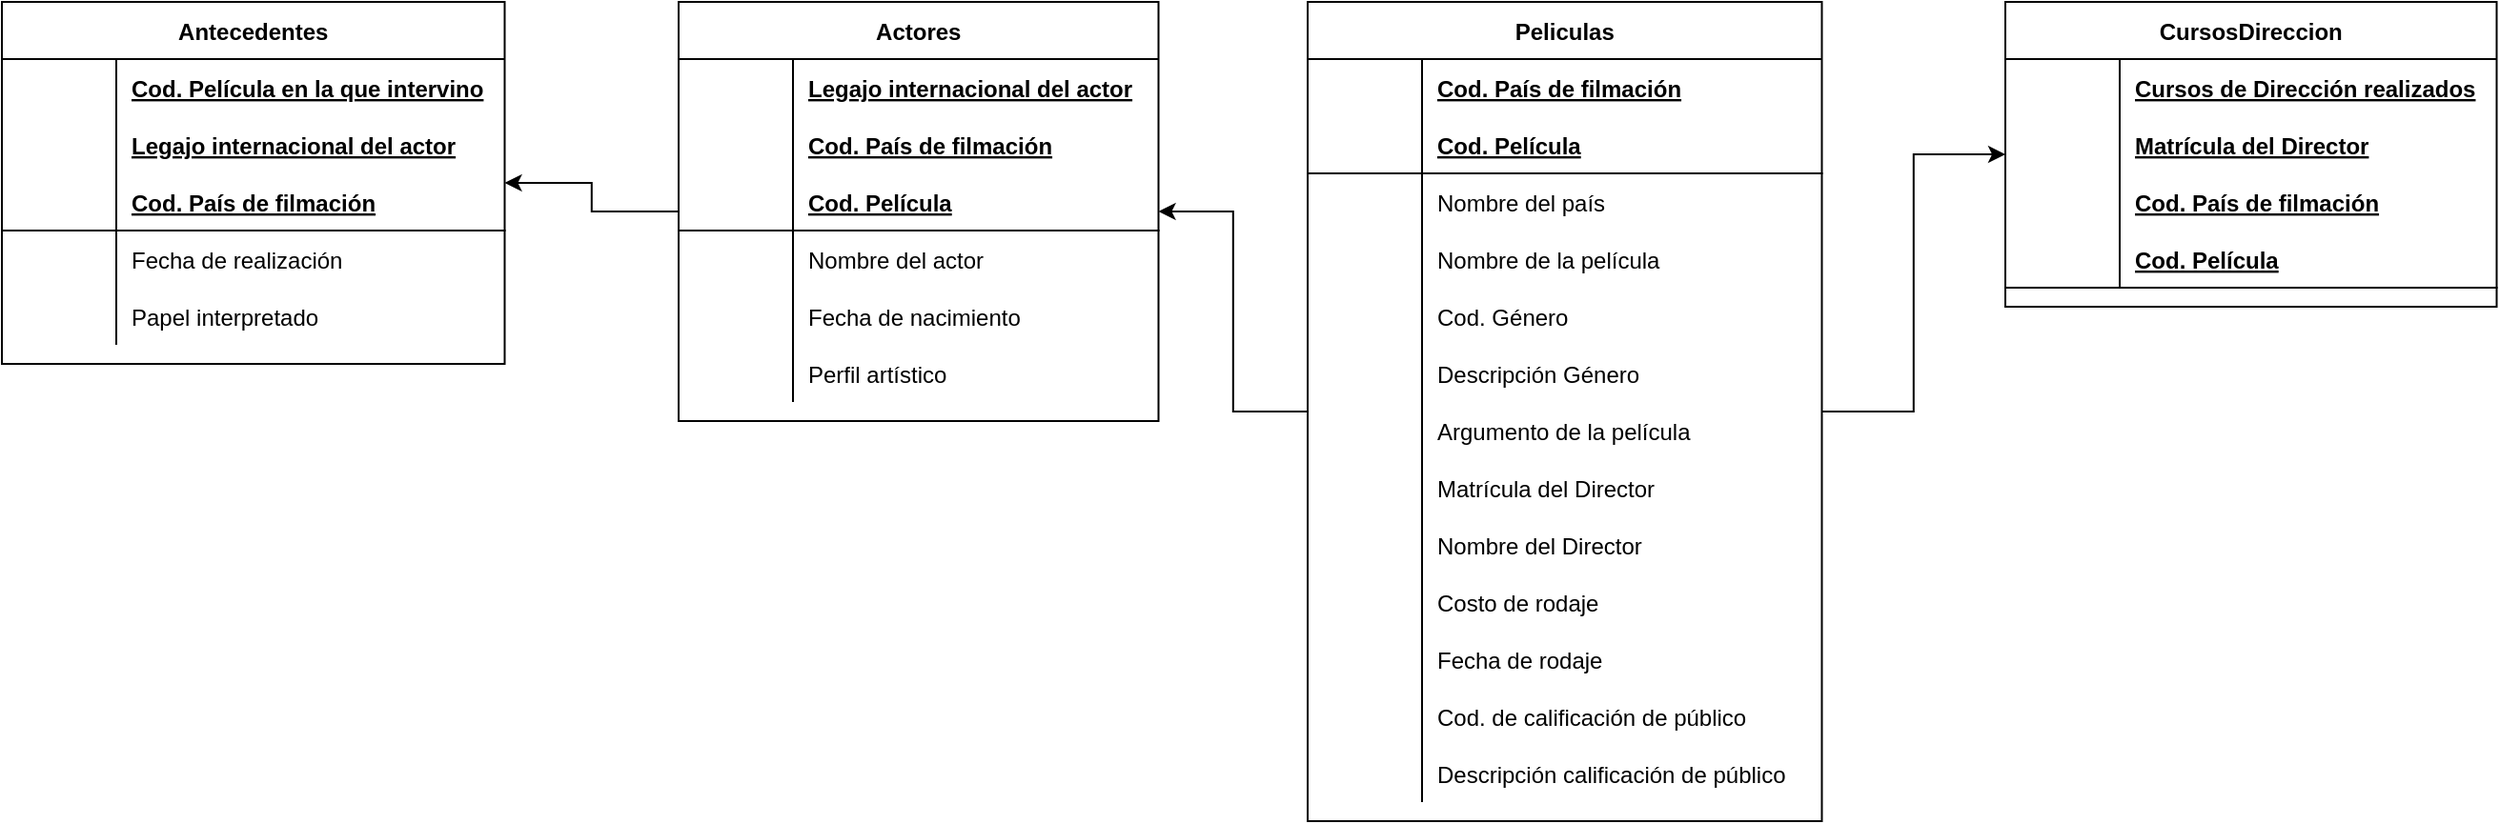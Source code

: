 <mxfile version="14.6.6" type="device"><diagram id="R2lEEEUBdFMjLlhIrx00" name="Page-1"><mxGraphModel dx="1822" dy="776" grid="0" gridSize="10" guides="1" tooltips="1" connect="1" arrows="1" fold="1" page="0" pageScale="1" pageWidth="850" pageHeight="1100" math="0" shadow="0" extFonts="Permanent Marker^https://fonts.googleapis.com/css?family=Permanent+Marker"><root><mxCell id="0"/><mxCell id="1" parent="0"/><mxCell id="FYzGkgCcQQeUdny1Y622-147" style="edgeStyle=orthogonalEdgeStyle;rounded=0;orthogonalLoop=1;jettySize=auto;html=1;" parent="1" source="FYzGkgCcQQeUdny1Y622-11" target="FYzGkgCcQQeUdny1Y622-39" edge="1"><mxGeometry relative="1" as="geometry"/></mxCell><mxCell id="FYzGkgCcQQeUdny1Y622-148" style="edgeStyle=orthogonalEdgeStyle;rounded=0;orthogonalLoop=1;jettySize=auto;html=1;" parent="1" source="FYzGkgCcQQeUdny1Y622-11" target="FYzGkgCcQQeUdny1Y622-64" edge="1"><mxGeometry relative="1" as="geometry"/></mxCell><mxCell id="FYzGkgCcQQeUdny1Y622-11" value="Peliculas" style="shape=table;startSize=30;container=1;collapsible=1;childLayout=tableLayout;fixedRows=1;rowLines=0;fontStyle=1;align=center;resizeLast=1;" parent="1" vertex="1"><mxGeometry x="435" y="108" width="269.75" height="430" as="geometry"/></mxCell><mxCell id="FYzGkgCcQQeUdny1Y622-12" value="" style="shape=partialRectangle;collapsible=0;dropTarget=0;pointerEvents=0;fillColor=none;top=0;left=0;bottom=0;right=0;points=[[0,0.5],[1,0.5]];portConstraint=eastwest;" parent="FYzGkgCcQQeUdny1Y622-11" vertex="1"><mxGeometry y="30" width="269.75" height="30" as="geometry"/></mxCell><mxCell id="FYzGkgCcQQeUdny1Y622-13" value="" style="shape=partialRectangle;connectable=0;fillColor=none;top=0;left=0;bottom=0;right=0;fontStyle=1;overflow=hidden;" parent="FYzGkgCcQQeUdny1Y622-12" vertex="1"><mxGeometry width="60" height="30" as="geometry"/></mxCell><mxCell id="FYzGkgCcQQeUdny1Y622-14" value="Cod. País de filmación" style="shape=partialRectangle;connectable=0;fillColor=none;top=0;left=0;bottom=0;right=0;align=left;spacingLeft=6;fontStyle=5;overflow=hidden;" parent="FYzGkgCcQQeUdny1Y622-12" vertex="1"><mxGeometry x="60" width="209.75" height="30" as="geometry"/></mxCell><mxCell id="FYzGkgCcQQeUdny1Y622-15" value="" style="shape=partialRectangle;collapsible=0;dropTarget=0;pointerEvents=0;fillColor=none;top=0;left=0;bottom=1;right=0;points=[[0,0.5],[1,0.5]];portConstraint=eastwest;" parent="FYzGkgCcQQeUdny1Y622-11" vertex="1"><mxGeometry y="60" width="269.75" height="30" as="geometry"/></mxCell><mxCell id="FYzGkgCcQQeUdny1Y622-16" value="" style="shape=partialRectangle;connectable=0;fillColor=none;top=0;left=0;bottom=0;right=0;fontStyle=1;overflow=hidden;" parent="FYzGkgCcQQeUdny1Y622-15" vertex="1"><mxGeometry width="60" height="30" as="geometry"/></mxCell><mxCell id="FYzGkgCcQQeUdny1Y622-17" value="Cod. Película" style="shape=partialRectangle;connectable=0;fillColor=none;top=0;left=0;bottom=0;right=0;align=left;spacingLeft=6;fontStyle=5;overflow=hidden;" parent="FYzGkgCcQQeUdny1Y622-15" vertex="1"><mxGeometry x="60" width="209.75" height="30" as="geometry"/></mxCell><mxCell id="FYzGkgCcQQeUdny1Y622-18" value="" style="shape=partialRectangle;collapsible=0;dropTarget=0;pointerEvents=0;fillColor=none;top=0;left=0;bottom=0;right=0;points=[[0,0.5],[1,0.5]];portConstraint=eastwest;" parent="FYzGkgCcQQeUdny1Y622-11" vertex="1"><mxGeometry y="90" width="269.75" height="30" as="geometry"/></mxCell><mxCell id="FYzGkgCcQQeUdny1Y622-19" value="" style="shape=partialRectangle;connectable=0;fillColor=none;top=0;left=0;bottom=0;right=0;editable=1;overflow=hidden;" parent="FYzGkgCcQQeUdny1Y622-18" vertex="1"><mxGeometry width="60" height="30" as="geometry"/></mxCell><mxCell id="FYzGkgCcQQeUdny1Y622-20" value="Nombre del país" style="shape=partialRectangle;connectable=0;fillColor=none;top=0;left=0;bottom=0;right=0;align=left;spacingLeft=6;overflow=hidden;" parent="FYzGkgCcQQeUdny1Y622-18" vertex="1"><mxGeometry x="60" width="209.75" height="30" as="geometry"/></mxCell><mxCell id="FYzGkgCcQQeUdny1Y622-36" style="shape=partialRectangle;collapsible=0;dropTarget=0;pointerEvents=0;fillColor=none;top=0;left=0;bottom=0;right=0;points=[[0,0.5],[1,0.5]];portConstraint=eastwest;" parent="FYzGkgCcQQeUdny1Y622-11" vertex="1"><mxGeometry y="120" width="269.75" height="30" as="geometry"/></mxCell><mxCell id="FYzGkgCcQQeUdny1Y622-37" style="shape=partialRectangle;connectable=0;fillColor=none;top=0;left=0;bottom=0;right=0;editable=1;overflow=hidden;" parent="FYzGkgCcQQeUdny1Y622-36" vertex="1"><mxGeometry width="60" height="30" as="geometry"/></mxCell><mxCell id="FYzGkgCcQQeUdny1Y622-38" value="Nombre de la película" style="shape=partialRectangle;connectable=0;fillColor=none;top=0;left=0;bottom=0;right=0;align=left;spacingLeft=6;overflow=hidden;" parent="FYzGkgCcQQeUdny1Y622-36" vertex="1"><mxGeometry x="60" width="209.75" height="30" as="geometry"/></mxCell><mxCell id="FYzGkgCcQQeUdny1Y622-33" style="shape=partialRectangle;collapsible=0;dropTarget=0;pointerEvents=0;fillColor=none;top=0;left=0;bottom=0;right=0;points=[[0,0.5],[1,0.5]];portConstraint=eastwest;" parent="FYzGkgCcQQeUdny1Y622-11" vertex="1"><mxGeometry y="150" width="269.75" height="30" as="geometry"/></mxCell><mxCell id="FYzGkgCcQQeUdny1Y622-34" style="shape=partialRectangle;connectable=0;fillColor=none;top=0;left=0;bottom=0;right=0;editable=1;overflow=hidden;" parent="FYzGkgCcQQeUdny1Y622-33" vertex="1"><mxGeometry width="60" height="30" as="geometry"/></mxCell><mxCell id="FYzGkgCcQQeUdny1Y622-35" value="Cod. Género" style="shape=partialRectangle;connectable=0;fillColor=none;top=0;left=0;bottom=0;right=0;align=left;spacingLeft=6;overflow=hidden;" parent="FYzGkgCcQQeUdny1Y622-33" vertex="1"><mxGeometry x="60" width="209.75" height="30" as="geometry"/></mxCell><mxCell id="FYzGkgCcQQeUdny1Y622-30" style="shape=partialRectangle;collapsible=0;dropTarget=0;pointerEvents=0;fillColor=none;top=0;left=0;bottom=0;right=0;points=[[0,0.5],[1,0.5]];portConstraint=eastwest;" parent="FYzGkgCcQQeUdny1Y622-11" vertex="1"><mxGeometry y="180" width="269.75" height="30" as="geometry"/></mxCell><mxCell id="FYzGkgCcQQeUdny1Y622-31" style="shape=partialRectangle;connectable=0;fillColor=none;top=0;left=0;bottom=0;right=0;editable=1;overflow=hidden;" parent="FYzGkgCcQQeUdny1Y622-30" vertex="1"><mxGeometry width="60" height="30" as="geometry"/></mxCell><mxCell id="FYzGkgCcQQeUdny1Y622-32" value="Descripción Género" style="shape=partialRectangle;connectable=0;fillColor=none;top=0;left=0;bottom=0;right=0;align=left;spacingLeft=6;overflow=hidden;" parent="FYzGkgCcQQeUdny1Y622-30" vertex="1"><mxGeometry x="60" width="209.75" height="30" as="geometry"/></mxCell><mxCell id="FYzGkgCcQQeUdny1Y622-27" style="shape=partialRectangle;collapsible=0;dropTarget=0;pointerEvents=0;fillColor=none;top=0;left=0;bottom=0;right=0;points=[[0,0.5],[1,0.5]];portConstraint=eastwest;" parent="FYzGkgCcQQeUdny1Y622-11" vertex="1"><mxGeometry y="210" width="269.75" height="30" as="geometry"/></mxCell><mxCell id="FYzGkgCcQQeUdny1Y622-28" style="shape=partialRectangle;connectable=0;fillColor=none;top=0;left=0;bottom=0;right=0;editable=1;overflow=hidden;" parent="FYzGkgCcQQeUdny1Y622-27" vertex="1"><mxGeometry width="60" height="30" as="geometry"/></mxCell><mxCell id="FYzGkgCcQQeUdny1Y622-29" value="Argumento de la película" style="shape=partialRectangle;connectable=0;fillColor=none;top=0;left=0;bottom=0;right=0;align=left;spacingLeft=6;overflow=hidden;" parent="FYzGkgCcQQeUdny1Y622-27" vertex="1"><mxGeometry x="60" width="209.75" height="30" as="geometry"/></mxCell><mxCell id="FYzGkgCcQQeUdny1Y622-21" value="" style="shape=partialRectangle;collapsible=0;dropTarget=0;pointerEvents=0;fillColor=none;top=0;left=0;bottom=0;right=0;points=[[0,0.5],[1,0.5]];portConstraint=eastwest;" parent="FYzGkgCcQQeUdny1Y622-11" vertex="1"><mxGeometry y="240" width="269.75" height="30" as="geometry"/></mxCell><mxCell id="FYzGkgCcQQeUdny1Y622-22" value="" style="shape=partialRectangle;connectable=0;fillColor=none;top=0;left=0;bottom=0;right=0;editable=1;overflow=hidden;" parent="FYzGkgCcQQeUdny1Y622-21" vertex="1"><mxGeometry width="60" height="30" as="geometry"/></mxCell><mxCell id="FYzGkgCcQQeUdny1Y622-23" value="Matrícula del Director" style="shape=partialRectangle;connectable=0;fillColor=none;top=0;left=0;bottom=0;right=0;align=left;spacingLeft=6;overflow=hidden;" parent="FYzGkgCcQQeUdny1Y622-21" vertex="1"><mxGeometry x="60" width="209.75" height="30" as="geometry"/></mxCell><mxCell id="FYzGkgCcQQeUdny1Y622-61" style="shape=partialRectangle;collapsible=0;dropTarget=0;pointerEvents=0;fillColor=none;top=0;left=0;bottom=0;right=0;points=[[0,0.5],[1,0.5]];portConstraint=eastwest;" parent="FYzGkgCcQQeUdny1Y622-11" vertex="1"><mxGeometry y="270" width="269.75" height="30" as="geometry"/></mxCell><mxCell id="FYzGkgCcQQeUdny1Y622-62" style="shape=partialRectangle;connectable=0;fillColor=none;top=0;left=0;bottom=0;right=0;editable=1;overflow=hidden;" parent="FYzGkgCcQQeUdny1Y622-61" vertex="1"><mxGeometry width="60" height="30" as="geometry"/></mxCell><mxCell id="FYzGkgCcQQeUdny1Y622-63" value="Nombre del Director" style="shape=partialRectangle;connectable=0;fillColor=none;top=0;left=0;bottom=0;right=0;align=left;spacingLeft=6;overflow=hidden;" parent="FYzGkgCcQQeUdny1Y622-61" vertex="1"><mxGeometry x="60" width="209.75" height="30" as="geometry"/></mxCell><mxCell id="FYzGkgCcQQeUdny1Y622-58" style="shape=partialRectangle;collapsible=0;dropTarget=0;pointerEvents=0;fillColor=none;top=0;left=0;bottom=0;right=0;points=[[0,0.5],[1,0.5]];portConstraint=eastwest;" parent="FYzGkgCcQQeUdny1Y622-11" vertex="1"><mxGeometry y="300" width="269.75" height="30" as="geometry"/></mxCell><mxCell id="FYzGkgCcQQeUdny1Y622-59" style="shape=partialRectangle;connectable=0;fillColor=none;top=0;left=0;bottom=0;right=0;editable=1;overflow=hidden;" parent="FYzGkgCcQQeUdny1Y622-58" vertex="1"><mxGeometry width="60" height="30" as="geometry"/></mxCell><mxCell id="FYzGkgCcQQeUdny1Y622-60" value="Costo de rodaje" style="shape=partialRectangle;connectable=0;fillColor=none;top=0;left=0;bottom=0;right=0;align=left;spacingLeft=6;overflow=hidden;" parent="FYzGkgCcQQeUdny1Y622-58" vertex="1"><mxGeometry x="60" width="209.75" height="30" as="geometry"/></mxCell><mxCell id="FYzGkgCcQQeUdny1Y622-55" style="shape=partialRectangle;collapsible=0;dropTarget=0;pointerEvents=0;fillColor=none;top=0;left=0;bottom=0;right=0;points=[[0,0.5],[1,0.5]];portConstraint=eastwest;" parent="FYzGkgCcQQeUdny1Y622-11" vertex="1"><mxGeometry y="330" width="269.75" height="30" as="geometry"/></mxCell><mxCell id="FYzGkgCcQQeUdny1Y622-56" style="shape=partialRectangle;connectable=0;fillColor=none;top=0;left=0;bottom=0;right=0;editable=1;overflow=hidden;" parent="FYzGkgCcQQeUdny1Y622-55" vertex="1"><mxGeometry width="60" height="30" as="geometry"/></mxCell><mxCell id="FYzGkgCcQQeUdny1Y622-57" value="Fecha de rodaje" style="shape=partialRectangle;connectable=0;fillColor=none;top=0;left=0;bottom=0;right=0;align=left;spacingLeft=6;overflow=hidden;" parent="FYzGkgCcQQeUdny1Y622-55" vertex="1"><mxGeometry x="60" width="209.75" height="30" as="geometry"/></mxCell><mxCell id="FYzGkgCcQQeUdny1Y622-52" style="shape=partialRectangle;collapsible=0;dropTarget=0;pointerEvents=0;fillColor=none;top=0;left=0;bottom=0;right=0;points=[[0,0.5],[1,0.5]];portConstraint=eastwest;" parent="FYzGkgCcQQeUdny1Y622-11" vertex="1"><mxGeometry y="360" width="269.75" height="30" as="geometry"/></mxCell><mxCell id="FYzGkgCcQQeUdny1Y622-53" style="shape=partialRectangle;connectable=0;fillColor=none;top=0;left=0;bottom=0;right=0;editable=1;overflow=hidden;" parent="FYzGkgCcQQeUdny1Y622-52" vertex="1"><mxGeometry width="60" height="30" as="geometry"/></mxCell><mxCell id="FYzGkgCcQQeUdny1Y622-54" value="Cod. de calificación de público" style="shape=partialRectangle;connectable=0;fillColor=none;top=0;left=0;bottom=0;right=0;align=left;spacingLeft=6;overflow=hidden;" parent="FYzGkgCcQQeUdny1Y622-52" vertex="1"><mxGeometry x="60" width="209.75" height="30" as="geometry"/></mxCell><mxCell id="FYzGkgCcQQeUdny1Y622-86" style="shape=partialRectangle;collapsible=0;dropTarget=0;pointerEvents=0;fillColor=none;top=0;left=0;bottom=0;right=0;points=[[0,0.5],[1,0.5]];portConstraint=eastwest;" parent="FYzGkgCcQQeUdny1Y622-11" vertex="1"><mxGeometry y="390" width="269.75" height="30" as="geometry"/></mxCell><mxCell id="FYzGkgCcQQeUdny1Y622-87" style="shape=partialRectangle;connectable=0;fillColor=none;top=0;left=0;bottom=0;right=0;editable=1;overflow=hidden;" parent="FYzGkgCcQQeUdny1Y622-86" vertex="1"><mxGeometry width="60" height="30" as="geometry"/></mxCell><mxCell id="FYzGkgCcQQeUdny1Y622-88" value="Descripción calificación de público" style="shape=partialRectangle;connectable=0;fillColor=none;top=0;left=0;bottom=0;right=0;align=left;spacingLeft=6;overflow=hidden;" parent="FYzGkgCcQQeUdny1Y622-86" vertex="1"><mxGeometry x="60" width="209.75" height="30" as="geometry"/></mxCell><mxCell id="FYzGkgCcQQeUdny1Y622-39" value="CursosDireccion" style="shape=table;startSize=30;container=1;collapsible=1;childLayout=tableLayout;fixedRows=1;rowLines=0;fontStyle=1;align=center;resizeLast=1;" parent="1" vertex="1"><mxGeometry x="801" y="108" width="257.75" height="160" as="geometry"/></mxCell><mxCell id="FYzGkgCcQQeUdny1Y622-40" value="" style="shape=partialRectangle;collapsible=0;dropTarget=0;pointerEvents=0;fillColor=none;top=0;left=0;bottom=0;right=0;points=[[0,0.5],[1,0.5]];portConstraint=eastwest;" parent="FYzGkgCcQQeUdny1Y622-39" vertex="1"><mxGeometry y="30" width="257.75" height="30" as="geometry"/></mxCell><mxCell id="FYzGkgCcQQeUdny1Y622-41" value="" style="shape=partialRectangle;connectable=0;fillColor=none;top=0;left=0;bottom=0;right=0;fontStyle=1;overflow=hidden;" parent="FYzGkgCcQQeUdny1Y622-40" vertex="1"><mxGeometry width="60" height="30" as="geometry"/></mxCell><mxCell id="FYzGkgCcQQeUdny1Y622-42" value="Cursos de Dirección realizados" style="shape=partialRectangle;connectable=0;fillColor=none;top=0;left=0;bottom=0;right=0;align=left;spacingLeft=6;fontStyle=5;overflow=hidden;" parent="FYzGkgCcQQeUdny1Y622-40" vertex="1"><mxGeometry x="60" width="197.75" height="30" as="geometry"/></mxCell><mxCell id="FYzGkgCcQQeUdny1Y622-122" style="shape=partialRectangle;collapsible=0;dropTarget=0;pointerEvents=0;fillColor=none;top=0;left=0;bottom=0;right=0;points=[[0,0.5],[1,0.5]];portConstraint=eastwest;" parent="FYzGkgCcQQeUdny1Y622-39" vertex="1"><mxGeometry y="60" width="257.75" height="30" as="geometry"/></mxCell><mxCell id="FYzGkgCcQQeUdny1Y622-123" style="shape=partialRectangle;connectable=0;fillColor=none;top=0;left=0;bottom=0;right=0;fontStyle=1;overflow=hidden;" parent="FYzGkgCcQQeUdny1Y622-122" vertex="1"><mxGeometry width="60" height="30" as="geometry"/></mxCell><mxCell id="FYzGkgCcQQeUdny1Y622-124" value="Matrícula del Director" style="shape=partialRectangle;connectable=0;fillColor=none;top=0;left=0;bottom=0;right=0;align=left;spacingLeft=6;fontStyle=5;overflow=hidden;" parent="FYzGkgCcQQeUdny1Y622-122" vertex="1"><mxGeometry x="60" width="197.75" height="30" as="geometry"/></mxCell><mxCell id="FYzGkgCcQQeUdny1Y622-119" style="shape=partialRectangle;collapsible=0;dropTarget=0;pointerEvents=0;fillColor=none;top=0;left=0;bottom=0;right=0;points=[[0,0.5],[1,0.5]];portConstraint=eastwest;" parent="FYzGkgCcQQeUdny1Y622-39" vertex="1"><mxGeometry y="90" width="257.75" height="30" as="geometry"/></mxCell><mxCell id="FYzGkgCcQQeUdny1Y622-120" style="shape=partialRectangle;connectable=0;fillColor=none;top=0;left=0;bottom=0;right=0;fontStyle=1;overflow=hidden;" parent="FYzGkgCcQQeUdny1Y622-119" vertex="1"><mxGeometry width="60" height="30" as="geometry"/></mxCell><mxCell id="FYzGkgCcQQeUdny1Y622-121" value="Cod. País de filmación" style="shape=partialRectangle;connectable=0;fillColor=none;top=0;left=0;bottom=0;right=0;align=left;spacingLeft=6;fontStyle=5;overflow=hidden;" parent="FYzGkgCcQQeUdny1Y622-119" vertex="1"><mxGeometry x="60" width="197.75" height="30" as="geometry"/></mxCell><mxCell id="FYzGkgCcQQeUdny1Y622-43" value="" style="shape=partialRectangle;collapsible=0;dropTarget=0;pointerEvents=0;fillColor=none;top=0;left=0;bottom=1;right=0;points=[[0,0.5],[1,0.5]];portConstraint=eastwest;" parent="FYzGkgCcQQeUdny1Y622-39" vertex="1"><mxGeometry y="120" width="257.75" height="30" as="geometry"/></mxCell><mxCell id="FYzGkgCcQQeUdny1Y622-44" value="" style="shape=partialRectangle;connectable=0;fillColor=none;top=0;left=0;bottom=0;right=0;fontStyle=1;overflow=hidden;" parent="FYzGkgCcQQeUdny1Y622-43" vertex="1"><mxGeometry width="60" height="30" as="geometry"/></mxCell><mxCell id="FYzGkgCcQQeUdny1Y622-45" value="Cod. Película" style="shape=partialRectangle;connectable=0;fillColor=none;top=0;left=0;bottom=0;right=0;align=left;spacingLeft=6;fontStyle=5;overflow=hidden;" parent="FYzGkgCcQQeUdny1Y622-43" vertex="1"><mxGeometry x="60" width="197.75" height="30" as="geometry"/></mxCell><mxCell id="FYzGkgCcQQeUdny1Y622-149" style="edgeStyle=orthogonalEdgeStyle;rounded=0;orthogonalLoop=1;jettySize=auto;html=1;" parent="1" source="FYzGkgCcQQeUdny1Y622-64" target="FYzGkgCcQQeUdny1Y622-125" edge="1"><mxGeometry relative="1" as="geometry"/></mxCell><mxCell id="FYzGkgCcQQeUdny1Y622-64" value="Actores" style="shape=table;startSize=30;container=1;collapsible=1;childLayout=tableLayout;fixedRows=1;rowLines=0;fontStyle=1;align=center;resizeLast=1;" parent="1" vertex="1"><mxGeometry x="105" y="108" width="251.75" height="220" as="geometry"/></mxCell><mxCell id="FYzGkgCcQQeUdny1Y622-65" value="" style="shape=partialRectangle;collapsible=0;dropTarget=0;pointerEvents=0;fillColor=none;top=0;left=0;bottom=0;right=0;points=[[0,0.5],[1,0.5]];portConstraint=eastwest;" parent="FYzGkgCcQQeUdny1Y622-64" vertex="1"><mxGeometry y="30" width="251.75" height="30" as="geometry"/></mxCell><mxCell id="FYzGkgCcQQeUdny1Y622-66" value="" style="shape=partialRectangle;connectable=0;fillColor=none;top=0;left=0;bottom=0;right=0;fontStyle=1;overflow=hidden;" parent="FYzGkgCcQQeUdny1Y622-65" vertex="1"><mxGeometry width="60" height="30" as="geometry"/></mxCell><mxCell id="FYzGkgCcQQeUdny1Y622-67" value="Legajo internacional del actor" style="shape=partialRectangle;connectable=0;fillColor=none;top=0;left=0;bottom=0;right=0;align=left;spacingLeft=6;fontStyle=5;overflow=hidden;" parent="FYzGkgCcQQeUdny1Y622-65" vertex="1"><mxGeometry x="60" width="191.75" height="30" as="geometry"/></mxCell><mxCell id="FYzGkgCcQQeUdny1Y622-77" style="shape=partialRectangle;collapsible=0;dropTarget=0;pointerEvents=0;fillColor=none;top=0;left=0;bottom=0;right=0;points=[[0,0.5],[1,0.5]];portConstraint=eastwest;" parent="FYzGkgCcQQeUdny1Y622-64" vertex="1"><mxGeometry y="60" width="251.75" height="30" as="geometry"/></mxCell><mxCell id="FYzGkgCcQQeUdny1Y622-78" style="shape=partialRectangle;connectable=0;fillColor=none;top=0;left=0;bottom=0;right=0;fontStyle=1;overflow=hidden;" parent="FYzGkgCcQQeUdny1Y622-77" vertex="1"><mxGeometry width="60" height="30" as="geometry"/></mxCell><mxCell id="FYzGkgCcQQeUdny1Y622-79" value="Cod. País de filmación" style="shape=partialRectangle;connectable=0;fillColor=none;top=0;left=0;bottom=0;right=0;align=left;spacingLeft=6;fontStyle=5;overflow=hidden;" parent="FYzGkgCcQQeUdny1Y622-77" vertex="1"><mxGeometry x="60" width="191.75" height="30" as="geometry"/></mxCell><mxCell id="FYzGkgCcQQeUdny1Y622-68" value="" style="shape=partialRectangle;collapsible=0;dropTarget=0;pointerEvents=0;fillColor=none;top=0;left=0;bottom=1;right=0;points=[[0,0.5],[1,0.5]];portConstraint=eastwest;" parent="FYzGkgCcQQeUdny1Y622-64" vertex="1"><mxGeometry y="90" width="251.75" height="30" as="geometry"/></mxCell><mxCell id="FYzGkgCcQQeUdny1Y622-69" value="" style="shape=partialRectangle;connectable=0;fillColor=none;top=0;left=0;bottom=0;right=0;fontStyle=1;overflow=hidden;" parent="FYzGkgCcQQeUdny1Y622-68" vertex="1"><mxGeometry width="60" height="30" as="geometry"/></mxCell><mxCell id="FYzGkgCcQQeUdny1Y622-70" value="Cod. Película" style="shape=partialRectangle;connectable=0;fillColor=none;top=0;left=0;bottom=0;right=0;align=left;spacingLeft=6;fontStyle=5;overflow=hidden;" parent="FYzGkgCcQQeUdny1Y622-68" vertex="1"><mxGeometry x="60" width="191.75" height="30" as="geometry"/></mxCell><mxCell id="FYzGkgCcQQeUdny1Y622-71" value="" style="shape=partialRectangle;collapsible=0;dropTarget=0;pointerEvents=0;fillColor=none;top=0;left=0;bottom=0;right=0;points=[[0,0.5],[1,0.5]];portConstraint=eastwest;" parent="FYzGkgCcQQeUdny1Y622-64" vertex="1"><mxGeometry y="120" width="251.75" height="30" as="geometry"/></mxCell><mxCell id="FYzGkgCcQQeUdny1Y622-72" value="" style="shape=partialRectangle;connectable=0;fillColor=none;top=0;left=0;bottom=0;right=0;editable=1;overflow=hidden;" parent="FYzGkgCcQQeUdny1Y622-71" vertex="1"><mxGeometry width="60" height="30" as="geometry"/></mxCell><mxCell id="FYzGkgCcQQeUdny1Y622-73" value="Nombre del actor" style="shape=partialRectangle;connectable=0;fillColor=none;top=0;left=0;bottom=0;right=0;align=left;spacingLeft=6;overflow=hidden;" parent="FYzGkgCcQQeUdny1Y622-71" vertex="1"><mxGeometry x="60" width="191.75" height="30" as="geometry"/></mxCell><mxCell id="FYzGkgCcQQeUdny1Y622-74" value="" style="shape=partialRectangle;collapsible=0;dropTarget=0;pointerEvents=0;fillColor=none;top=0;left=0;bottom=0;right=0;points=[[0,0.5],[1,0.5]];portConstraint=eastwest;" parent="FYzGkgCcQQeUdny1Y622-64" vertex="1"><mxGeometry y="150" width="251.75" height="30" as="geometry"/></mxCell><mxCell id="FYzGkgCcQQeUdny1Y622-75" value="" style="shape=partialRectangle;connectable=0;fillColor=none;top=0;left=0;bottom=0;right=0;editable=1;overflow=hidden;" parent="FYzGkgCcQQeUdny1Y622-74" vertex="1"><mxGeometry width="60" height="30" as="geometry"/></mxCell><mxCell id="FYzGkgCcQQeUdny1Y622-76" value="Fecha de nacimiento" style="shape=partialRectangle;connectable=0;fillColor=none;top=0;left=0;bottom=0;right=0;align=left;spacingLeft=6;overflow=hidden;" parent="FYzGkgCcQQeUdny1Y622-74" vertex="1"><mxGeometry x="60" width="191.75" height="30" as="geometry"/></mxCell><mxCell id="FYzGkgCcQQeUdny1Y622-83" style="shape=partialRectangle;collapsible=0;dropTarget=0;pointerEvents=0;fillColor=none;top=0;left=0;bottom=0;right=0;points=[[0,0.5],[1,0.5]];portConstraint=eastwest;" parent="FYzGkgCcQQeUdny1Y622-64" vertex="1"><mxGeometry y="180" width="251.75" height="30" as="geometry"/></mxCell><mxCell id="FYzGkgCcQQeUdny1Y622-84" style="shape=partialRectangle;connectable=0;fillColor=none;top=0;left=0;bottom=0;right=0;editable=1;overflow=hidden;" parent="FYzGkgCcQQeUdny1Y622-83" vertex="1"><mxGeometry width="60" height="30" as="geometry"/></mxCell><mxCell id="FYzGkgCcQQeUdny1Y622-85" value="Perfil artístico" style="shape=partialRectangle;connectable=0;fillColor=none;top=0;left=0;bottom=0;right=0;align=left;spacingLeft=6;overflow=hidden;" parent="FYzGkgCcQQeUdny1Y622-83" vertex="1"><mxGeometry x="60" width="191.75" height="30" as="geometry"/></mxCell><mxCell id="FYzGkgCcQQeUdny1Y622-125" value="Antecedentes" style="shape=table;startSize=30;container=1;collapsible=1;childLayout=tableLayout;fixedRows=1;rowLines=0;fontStyle=1;align=center;resizeLast=1;" parent="1" vertex="1"><mxGeometry x="-250" y="108" width="263.75" height="190" as="geometry"/></mxCell><mxCell id="FYzGkgCcQQeUdny1Y622-126" value="" style="shape=partialRectangle;collapsible=0;dropTarget=0;pointerEvents=0;fillColor=none;top=0;left=0;bottom=0;right=0;points=[[0,0.5],[1,0.5]];portConstraint=eastwest;" parent="FYzGkgCcQQeUdny1Y622-125" vertex="1"><mxGeometry y="30" width="263.75" height="30" as="geometry"/></mxCell><mxCell id="FYzGkgCcQQeUdny1Y622-127" value="" style="shape=partialRectangle;connectable=0;fillColor=none;top=0;left=0;bottom=0;right=0;fontStyle=1;overflow=hidden;" parent="FYzGkgCcQQeUdny1Y622-126" vertex="1"><mxGeometry width="60" height="30" as="geometry"/></mxCell><mxCell id="FYzGkgCcQQeUdny1Y622-128" value="Cod. Película en la que intervino" style="shape=partialRectangle;connectable=0;fillColor=none;top=0;left=0;bottom=0;right=0;align=left;spacingLeft=6;fontStyle=5;overflow=hidden;" parent="FYzGkgCcQQeUdny1Y622-126" vertex="1"><mxGeometry x="60" width="203.75" height="30" as="geometry"/></mxCell><mxCell id="FYzGkgCcQQeUdny1Y622-141" style="shape=partialRectangle;collapsible=0;dropTarget=0;pointerEvents=0;fillColor=none;top=0;left=0;bottom=0;right=0;points=[[0,0.5],[1,0.5]];portConstraint=eastwest;" parent="FYzGkgCcQQeUdny1Y622-125" vertex="1"><mxGeometry y="60" width="263.75" height="30" as="geometry"/></mxCell><mxCell id="FYzGkgCcQQeUdny1Y622-142" style="shape=partialRectangle;connectable=0;fillColor=none;top=0;left=0;bottom=0;right=0;fontStyle=1;overflow=hidden;" parent="FYzGkgCcQQeUdny1Y622-141" vertex="1"><mxGeometry width="60" height="30" as="geometry"/></mxCell><mxCell id="FYzGkgCcQQeUdny1Y622-143" value="Legajo internacional del actor" style="shape=partialRectangle;connectable=0;fillColor=none;top=0;left=0;bottom=0;right=0;align=left;spacingLeft=6;fontStyle=5;overflow=hidden;" parent="FYzGkgCcQQeUdny1Y622-141" vertex="1"><mxGeometry x="60" width="203.75" height="30" as="geometry"/></mxCell><mxCell id="FYzGkgCcQQeUdny1Y622-129" value="" style="shape=partialRectangle;collapsible=0;dropTarget=0;pointerEvents=0;fillColor=none;top=0;left=0;bottom=1;right=0;points=[[0,0.5],[1,0.5]];portConstraint=eastwest;" parent="FYzGkgCcQQeUdny1Y622-125" vertex="1"><mxGeometry y="90" width="263.75" height="30" as="geometry"/></mxCell><mxCell id="FYzGkgCcQQeUdny1Y622-130" value="" style="shape=partialRectangle;connectable=0;fillColor=none;top=0;left=0;bottom=0;right=0;fontStyle=1;overflow=hidden;" parent="FYzGkgCcQQeUdny1Y622-129" vertex="1"><mxGeometry width="60" height="30" as="geometry"/></mxCell><mxCell id="FYzGkgCcQQeUdny1Y622-131" value="Cod. País de filmación" style="shape=partialRectangle;connectable=0;fillColor=none;top=0;left=0;bottom=0;right=0;align=left;spacingLeft=6;fontStyle=5;overflow=hidden;" parent="FYzGkgCcQQeUdny1Y622-129" vertex="1"><mxGeometry x="60" width="203.75" height="30" as="geometry"/></mxCell><mxCell id="FYzGkgCcQQeUdny1Y622-135" value="" style="shape=partialRectangle;collapsible=0;dropTarget=0;pointerEvents=0;fillColor=none;top=0;left=0;bottom=0;right=0;points=[[0,0.5],[1,0.5]];portConstraint=eastwest;" parent="FYzGkgCcQQeUdny1Y622-125" vertex="1"><mxGeometry y="120" width="263.75" height="30" as="geometry"/></mxCell><mxCell id="FYzGkgCcQQeUdny1Y622-136" value="" style="shape=partialRectangle;connectable=0;fillColor=none;top=0;left=0;bottom=0;right=0;editable=1;overflow=hidden;" parent="FYzGkgCcQQeUdny1Y622-135" vertex="1"><mxGeometry width="60" height="30" as="geometry"/></mxCell><mxCell id="FYzGkgCcQQeUdny1Y622-137" value="Fecha de realización" style="shape=partialRectangle;connectable=0;fillColor=none;top=0;left=0;bottom=0;right=0;align=left;spacingLeft=6;overflow=hidden;" parent="FYzGkgCcQQeUdny1Y622-135" vertex="1"><mxGeometry x="60" width="203.75" height="30" as="geometry"/></mxCell><mxCell id="FYzGkgCcQQeUdny1Y622-144" style="shape=partialRectangle;collapsible=0;dropTarget=0;pointerEvents=0;fillColor=none;top=0;left=0;bottom=0;right=0;points=[[0,0.5],[1,0.5]];portConstraint=eastwest;" parent="FYzGkgCcQQeUdny1Y622-125" vertex="1"><mxGeometry y="150" width="263.75" height="30" as="geometry"/></mxCell><mxCell id="FYzGkgCcQQeUdny1Y622-145" style="shape=partialRectangle;connectable=0;fillColor=none;top=0;left=0;bottom=0;right=0;editable=1;overflow=hidden;" parent="FYzGkgCcQQeUdny1Y622-144" vertex="1"><mxGeometry width="60" height="30" as="geometry"/></mxCell><mxCell id="FYzGkgCcQQeUdny1Y622-146" value="Papel interpretado" style="shape=partialRectangle;connectable=0;fillColor=none;top=0;left=0;bottom=0;right=0;align=left;spacingLeft=6;overflow=hidden;" parent="FYzGkgCcQQeUdny1Y622-144" vertex="1"><mxGeometry x="60" width="203.75" height="30" as="geometry"/></mxCell></root></mxGraphModel></diagram></mxfile>